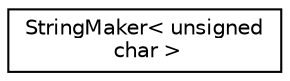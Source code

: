 digraph "Graphical Class Hierarchy"
{
  edge [fontname="Helvetica",fontsize="10",labelfontname="Helvetica",labelfontsize="10"];
  node [fontname="Helvetica",fontsize="10",shape=record];
  rankdir="LR";
  Node1 [label="StringMaker\< unsigned\l char \>",height=0.2,width=0.4,color="black", fillcolor="white", style="filled",URL="$structCatch_1_1StringMaker_3_01unsigned_01char_01_4.html"];
}

